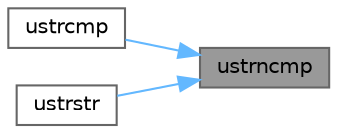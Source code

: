 digraph "ustrncmp"
{
 // LATEX_PDF_SIZE
  bgcolor="transparent";
  edge [fontname=Helvetica,fontsize=10,labelfontname=Helvetica,labelfontsize=10];
  node [fontname=Helvetica,fontsize=10,shape=box,height=0.2,width=0.4];
  rankdir="RL";
  Node1 [id="Node000001",label="ustrncmp",height=0.2,width=0.4,color="gray40", fillcolor="grey60", style="filled", fontcolor="black",tooltip=" "];
  Node1 -> Node2 [id="edge1_Node000001_Node000002",dir="back",color="steelblue1",style="solid",tooltip=" "];
  Node2 [id="Node000002",label="ustrcmp",height=0.2,width=0.4,color="grey40", fillcolor="white", style="filled",URL="$group__ustdlib__api.html#gaee3790eee84161a4ea17657fe464e8ab",tooltip=" "];
  Node1 -> Node3 [id="edge2_Node000001_Node000003",dir="back",color="steelblue1",style="solid",tooltip=" "];
  Node3 [id="Node000003",label="ustrstr",height=0.2,width=0.4,color="grey40", fillcolor="white", style="filled",URL="$group__ustdlib__api.html#gadb47869995960c31c95f08a400882e3f",tooltip=" "];
}
